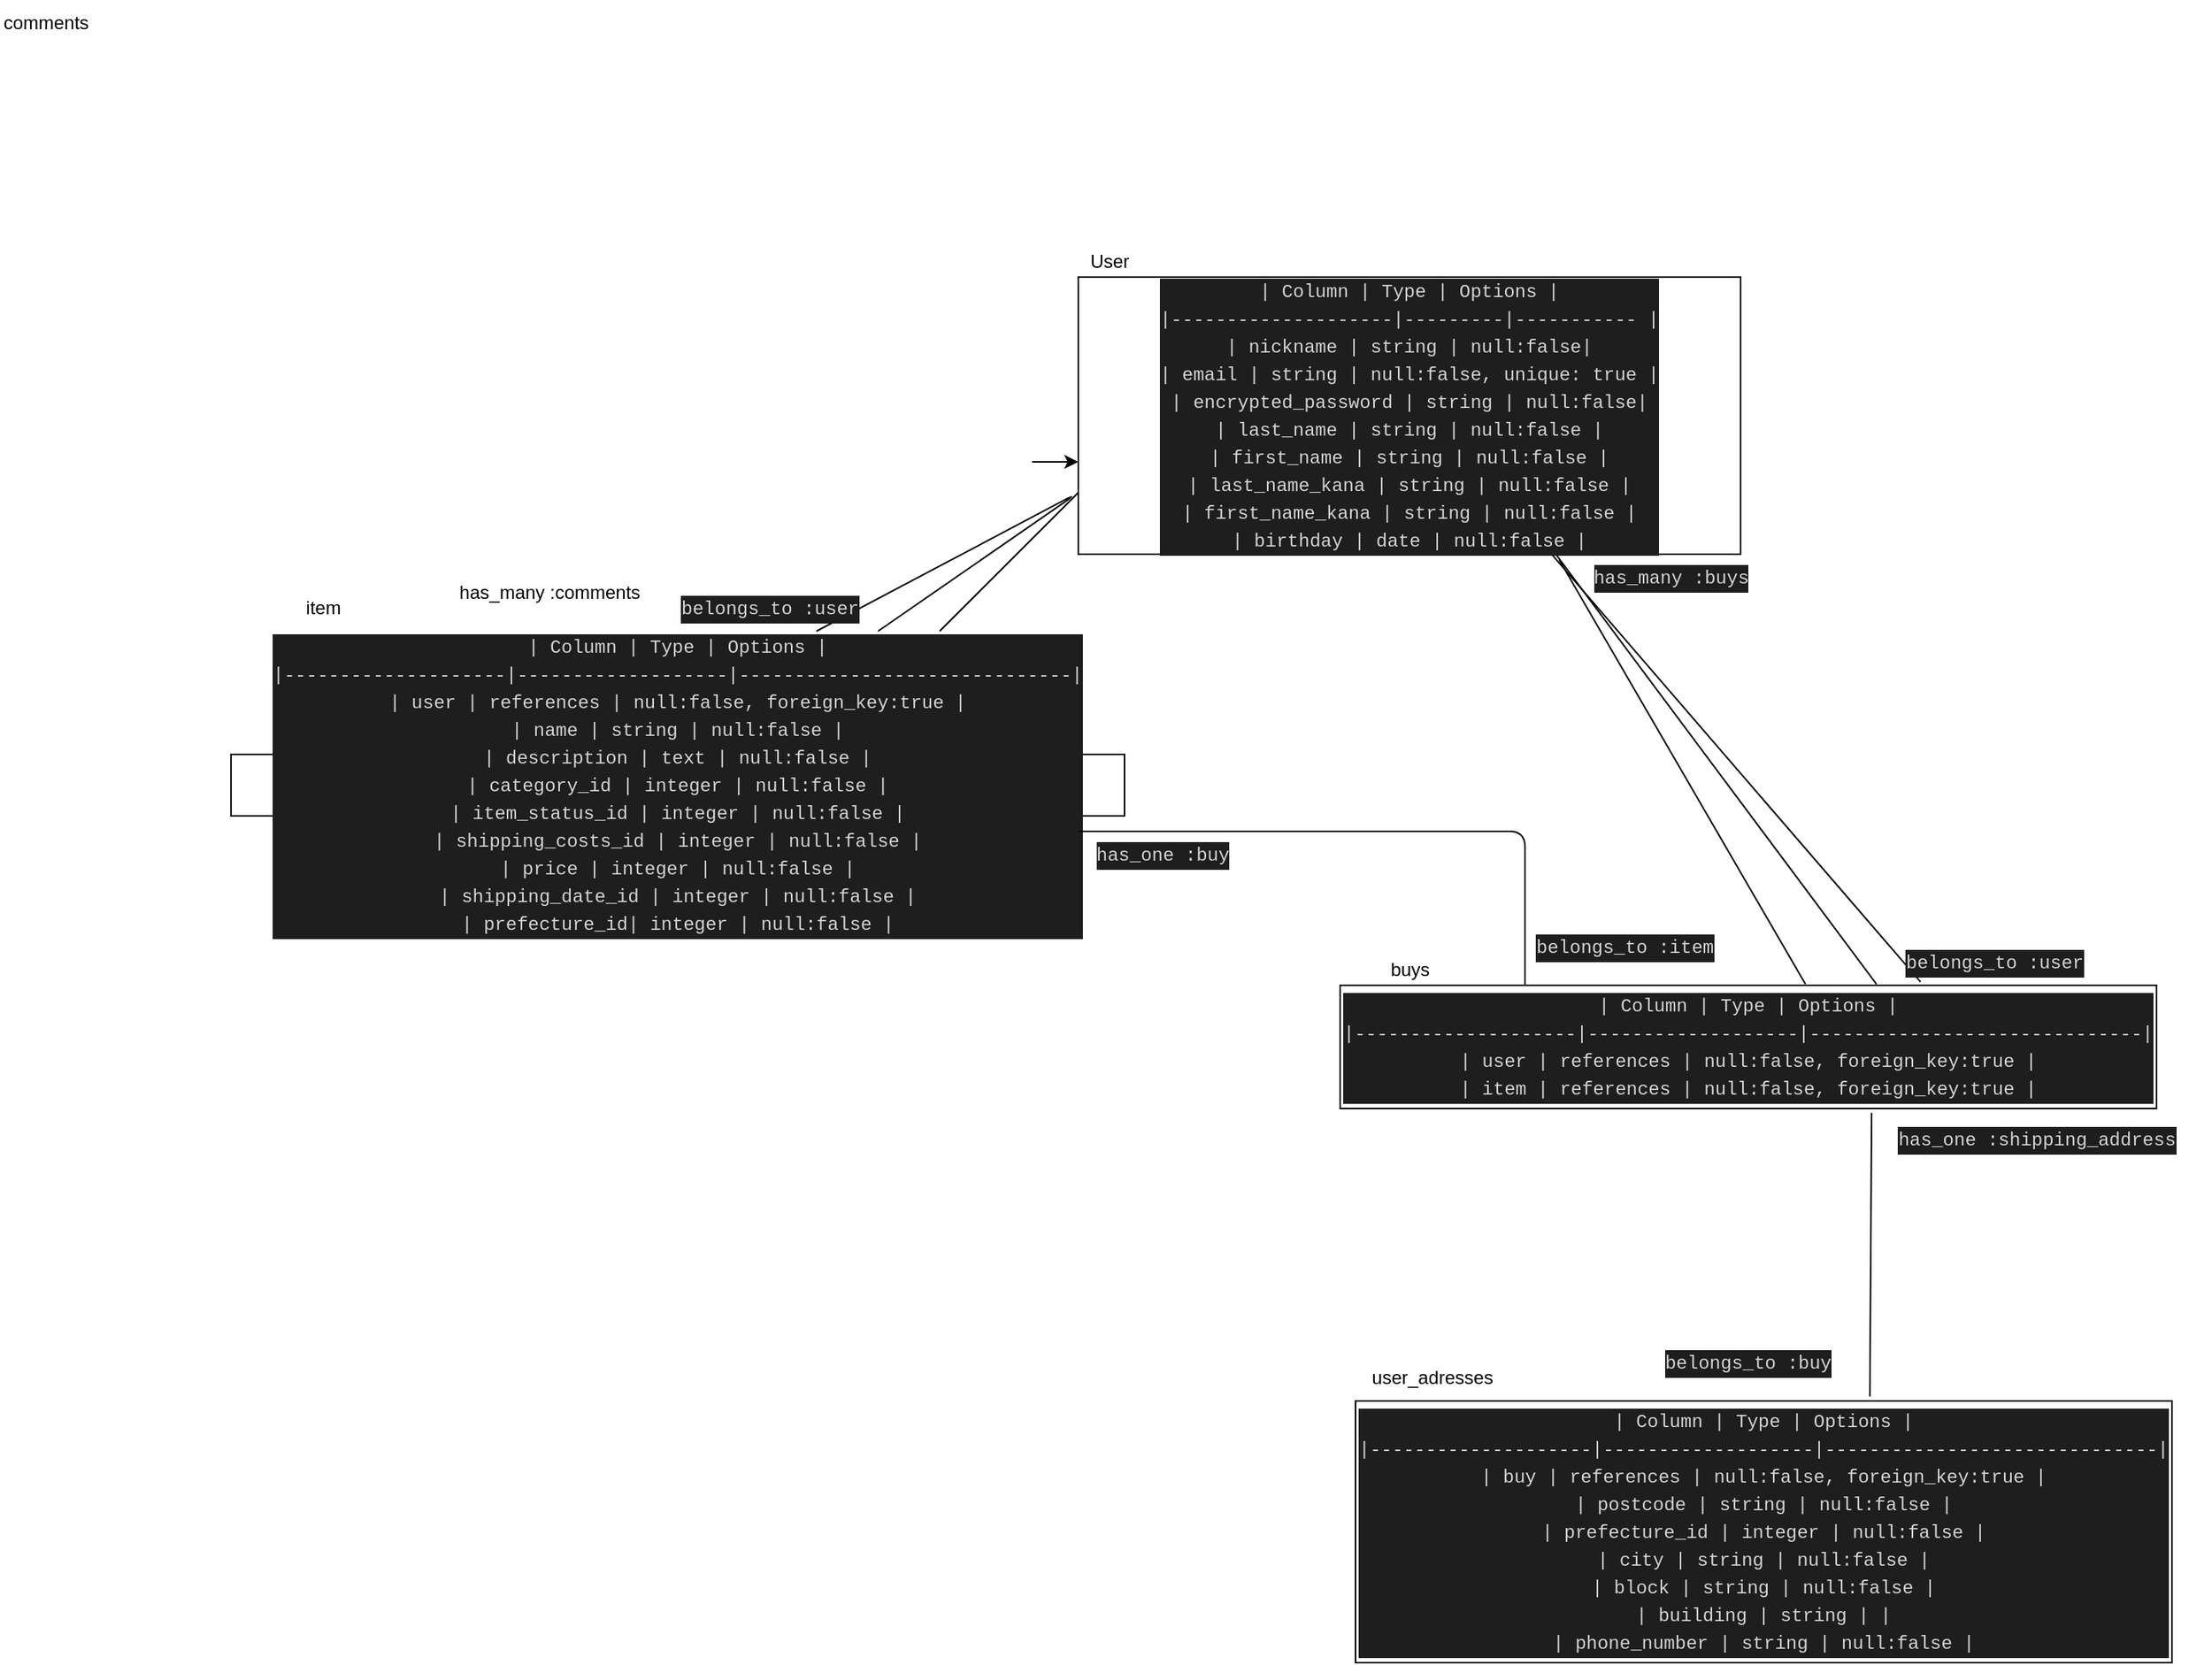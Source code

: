 <mxfile>
    <diagram id="c5Nug2X2vnmqiBtGOS78" name="ページ1">
        <mxGraphModel dx="2138" dy="1925" grid="1" gridSize="10" guides="1" tooltips="1" connect="1" arrows="1" fold="1" page="1" pageScale="1" pageWidth="827" pageHeight="1169" math="0" shadow="0">
            <root>
                <mxCell id="0"/>
                <mxCell id="1" parent="0"/>
                <mxCell id="3" value="User" style="text;html=1;align=center;verticalAlign=middle;resizable=0;points=[];autosize=1;strokeColor=none;fillColor=none;" vertex="1" parent="1">
                    <mxGeometry y="20" width="40" height="20" as="geometry"/>
                </mxCell>
                <mxCell id="4" value="&lt;div style=&quot;color: rgb(212 , 212 , 212) ; background-color: rgb(30 , 30 , 30) ; font-family: &amp;#34;menlo&amp;#34; , &amp;#34;monaco&amp;#34; , &amp;#34;courier new&amp;#34; , monospace ; font-weight: normal ; font-size: 12px ; line-height: 18px&quot;&gt;&lt;div&gt;&lt;span style=&quot;color: #d4d4d4&quot;&gt;| Column             | Type    | Options    |&lt;/span&gt;&lt;/div&gt;&lt;div&gt;&lt;span style=&quot;color: #d4d4d4&quot;&gt;|--------------------|---------|----------- |&lt;/span&gt;&lt;/div&gt;&lt;div&gt;&lt;span style=&quot;color: #d4d4d4&quot;&gt;| nickname           | string  | null:false|&lt;/span&gt;&lt;/div&gt;&lt;div&gt;&lt;span style=&quot;color: #d4d4d4&quot;&gt;| email              | string  | null:false, unique: true |&lt;/span&gt;&lt;/div&gt;&lt;div&gt;&lt;span style=&quot;color: #d4d4d4&quot;&gt;| encrypted_password | string  | null:false|&lt;/span&gt;&lt;/div&gt;&lt;div&gt;&lt;span style=&quot;color: #d4d4d4&quot;&gt;| last_name          | string  | null:false |&lt;/span&gt;&lt;/div&gt;&lt;div&gt;&lt;span style=&quot;color: #d4d4d4&quot;&gt;| first_name         | string  | null:false |&lt;/span&gt;&lt;/div&gt;&lt;div&gt;&lt;span style=&quot;color: #d4d4d4&quot;&gt;| last_name_kana     | string  | null:false |&lt;/span&gt;&lt;/div&gt;&lt;div&gt;&lt;span style=&quot;color: #d4d4d4&quot;&gt;| first_name_kana    | string  | null:false |&lt;/span&gt;&lt;/div&gt;&lt;div&gt;&lt;span style=&quot;color: #d4d4d4&quot;&gt;| birthday           | date    | null:false |&lt;/span&gt;&lt;/div&gt;&lt;/div&gt;" style="rounded=0;whiteSpace=wrap;html=1;" vertex="1" parent="1">
                    <mxGeometry y="40" width="430" height="180" as="geometry"/>
                </mxCell>
                <mxCell id="5" value="&lt;div style=&quot;color: rgb(212 , 212 , 212) ; background-color: rgb(30 , 30 , 30) ; font-family: &amp;#34;menlo&amp;#34; , &amp;#34;monaco&amp;#34; , &amp;#34;courier new&amp;#34; , monospace ; line-height: 18px&quot;&gt;&lt;div&gt;| Column             | Type              | Options                      |&lt;/div&gt;&lt;div&gt;|--------------------|-------------------|------------------------------|&lt;/div&gt;&lt;div&gt;| user               | references        | null:false, foreign_key:true |&lt;/div&gt;&lt;div&gt;| name               | string            | null:false                   |&lt;/div&gt;&lt;div&gt;| description        | text              | null:false                   |&lt;/div&gt;&lt;div&gt;| category_id        | integer           | null:false                   |&lt;/div&gt;&lt;div&gt;| item_status_id     | integer           | null:false                   |&lt;/div&gt;&lt;div&gt;| shipping_costs_id  | integer           | null:false                   |&lt;/div&gt;&lt;div&gt;| price              | integer           | null:false                   |&lt;/div&gt;&lt;div&gt;| shipping_date_id   | integer           | null:false                   |&lt;/div&gt;&lt;div&gt;| prefecture_id| integer           | null:false                   |&lt;/div&gt;&lt;/div&gt;" style="rounded=0;whiteSpace=wrap;html=1;" vertex="1" parent="1">
                    <mxGeometry x="-550" y="350" width="580" height="40" as="geometry"/>
                </mxCell>
                <mxCell id="7" value="item" style="text;html=1;strokeColor=none;fillColor=none;align=center;verticalAlign=middle;whiteSpace=wrap;rounded=0;" vertex="1" parent="1">
                    <mxGeometry x="-520" y="240" width="60" height="30" as="geometry"/>
                </mxCell>
                <mxCell id="8" value="" style="endArrow=none;html=1;" edge="1" parent="1">
                    <mxGeometry width="50" height="50" relative="1" as="geometry">
                        <mxPoint x="-170" y="270" as="sourcePoint"/>
                        <mxPoint x="-130" y="270" as="targetPoint"/>
                        <Array as="points">
                            <mxPoint y="180"/>
                        </Array>
                    </mxGeometry>
                </mxCell>
                <mxCell id="9" value="" style="endArrow=none;html=1;" edge="1" parent="1">
                    <mxGeometry width="50" height="50" relative="1" as="geometry">
                        <mxPoint x="-90" y="270" as="sourcePoint"/>
                        <mxPoint y="180" as="targetPoint"/>
                        <Array as="points"/>
                    </mxGeometry>
                </mxCell>
                <mxCell id="13" value="" style="endArrow=none;html=1;" edge="1" parent="1">
                    <mxGeometry width="50" height="50" relative="1" as="geometry">
                        <mxPoint x="-480" y="230" as="sourcePoint"/>
                        <mxPoint x="-480" y="230" as="targetPoint"/>
                    </mxGeometry>
                </mxCell>
                <mxCell id="23" value="&lt;div style=&quot;color: rgb(212 , 212 , 212) ; background-color: rgb(30 , 30 , 30) ; font-family: &amp;#34;menlo&amp;#34; , &amp;#34;monaco&amp;#34; , &amp;#34;courier new&amp;#34; , monospace ; line-height: 18px&quot;&gt;&lt;div&gt;| Column             | Type              | Options                      |&lt;/div&gt;&lt;div&gt;|--------------------|-------------------|------------------------------|&lt;/div&gt;&lt;div&gt;| user               | references        | null:false, foreign_key:true |&lt;/div&gt;&lt;div&gt;| item               | references        | null:false, foreign_key:true |&lt;/div&gt;&lt;/div&gt;" style="rounded=0;whiteSpace=wrap;html=1;" vertex="1" parent="1">
                    <mxGeometry x="170" y="500" width="530" height="80" as="geometry"/>
                </mxCell>
                <mxCell id="24" value="" style="endArrow=none;html=1;entryX=0.716;entryY=1.004;entryDx=0;entryDy=0;entryPerimeter=0;exitX=0.711;exitY=-0.027;exitDx=0;exitDy=0;exitPerimeter=0;" edge="1" parent="1" source="23" target="4">
                    <mxGeometry width="50" height="50" relative="1" as="geometry">
                        <mxPoint x="540" y="490" as="sourcePoint"/>
                        <mxPoint x="340" y="450" as="targetPoint"/>
                    </mxGeometry>
                </mxCell>
                <mxCell id="25" value="" style="endArrow=none;html=1;exitX=0.657;exitY=-0.009;exitDx=0;exitDy=0;exitPerimeter=0;" edge="1" parent="1" source="23">
                    <mxGeometry width="50" height="50" relative="1" as="geometry">
                        <mxPoint x="290" y="500" as="sourcePoint"/>
                        <mxPoint x="310" y="220" as="targetPoint"/>
                    </mxGeometry>
                </mxCell>
                <mxCell id="26" value="" style="endArrow=none;html=1;entryX=0.726;entryY=1.02;entryDx=0;entryDy=0;entryPerimeter=0;exitX=0.57;exitY=-0.009;exitDx=0;exitDy=0;exitPerimeter=0;" edge="1" parent="1" source="23" target="4">
                    <mxGeometry width="50" height="50" relative="1" as="geometry">
                        <mxPoint x="290" y="500" as="sourcePoint"/>
                        <mxPoint x="340" y="450" as="targetPoint"/>
                    </mxGeometry>
                </mxCell>
                <mxCell id="27" value="" style="endArrow=none;html=1;" edge="1" parent="1">
                    <mxGeometry width="50" height="50" relative="1" as="geometry">
                        <mxPoint x="290" y="500" as="sourcePoint"/>
                        <mxPoint y="400" as="targetPoint"/>
                        <Array as="points">
                            <mxPoint x="290" y="400"/>
                        </Array>
                    </mxGeometry>
                </mxCell>
                <mxCell id="28" value="&lt;div style=&quot;color: rgb(212 , 212 , 212) ; background-color: rgb(30 , 30 , 30) ; font-family: &amp;#34;menlo&amp;#34; , &amp;#34;monaco&amp;#34; , &amp;#34;courier new&amp;#34; , monospace ; line-height: 18px&quot;&gt;&lt;div&gt;| Column             | Type              | Options                      |&lt;/div&gt;&lt;div&gt;|--------------------|-------------------|------------------------------|&lt;/div&gt;&lt;div&gt;| buy                | references        | null:false, foreign_key:true |&lt;/div&gt;&lt;div&gt;| postcode           | string            | null:false                   |&lt;/div&gt;&lt;div&gt;| prefecture_id      | integer           | null:false                   |&lt;/div&gt;&lt;div&gt;| city               | string            | null:false                   |&lt;/div&gt;&lt;div&gt;| block              | string            | null:false                   |&lt;/div&gt;&lt;div&gt;| building           | string            |                              |&lt;/div&gt;&lt;div&gt;| phone_number       | string            | null:false                   |&lt;/div&gt;&lt;/div&gt;" style="rounded=0;whiteSpace=wrap;html=1;" vertex="1" parent="1">
                    <mxGeometry x="180" y="770" width="530" height="170" as="geometry"/>
                </mxCell>
                <mxCell id="30" value="buys" style="text;html=1;align=center;verticalAlign=middle;resizable=0;points=[];autosize=1;strokeColor=none;fillColor=none;strokeWidth=5;" vertex="1" parent="1">
                    <mxGeometry x="195" y="480" width="40" height="20" as="geometry"/>
                </mxCell>
                <mxCell id="31" value="user_adresses" style="text;html=1;strokeColor=none;fillColor=none;align=center;verticalAlign=middle;whiteSpace=wrap;rounded=0;" vertex="1" parent="1">
                    <mxGeometry x="200" y="740" width="60" height="30" as="geometry"/>
                </mxCell>
                <mxCell id="32" value="" style="endArrow=none;html=1;entryX=0.651;entryY=1.036;entryDx=0;entryDy=0;entryPerimeter=0;exitX=0.63;exitY=-0.017;exitDx=0;exitDy=0;exitPerimeter=0;" edge="1" parent="1" source="28" target="23">
                    <mxGeometry width="50" height="50" relative="1" as="geometry">
                        <mxPoint x="515" y="760" as="sourcePoint"/>
                        <mxPoint x="130" y="690" as="targetPoint"/>
                    </mxGeometry>
                </mxCell>
                <mxCell id="34" value="comments" style="text;html=1;strokeColor=none;fillColor=none;align=center;verticalAlign=middle;whiteSpace=wrap;rounded=0;" vertex="1" parent="1">
                    <mxGeometry x="-700" y="-140" width="60" height="30" as="geometry"/>
                </mxCell>
                <mxCell id="35" value="&lt;div style=&quot;color: rgb(212 , 212 , 212) ; background-color: rgb(30 , 30 , 30) ; font-family: &amp;#34;menlo&amp;#34; , &amp;#34;monaco&amp;#34; , &amp;#34;courier new&amp;#34; , monospace ; line-height: 18px&quot;&gt;has_many :buys&lt;/div&gt;" style="text;html=1;strokeColor=none;fillColor=none;align=center;verticalAlign=middle;whiteSpace=wrap;rounded=0;" vertex="1" parent="1">
                    <mxGeometry x="320" y="220" width="130" height="30" as="geometry"/>
                </mxCell>
                <mxCell id="36" style="edgeStyle=none;html=1;exitX=0.75;exitY=0;exitDx=0;exitDy=0;entryX=1;entryY=0;entryDx=0;entryDy=0;" edge="1" parent="1">
                    <mxGeometry relative="1" as="geometry">
                        <mxPoint x="-30" y="160" as="sourcePoint"/>
                        <mxPoint y="160" as="targetPoint"/>
                    </mxGeometry>
                </mxCell>
                <mxCell id="38" value="&lt;div style=&quot;color: rgb(212 , 212 , 212) ; background-color: rgb(30 , 30 , 30) ; font-family: &amp;#34;menlo&amp;#34; , &amp;#34;monaco&amp;#34; , &amp;#34;courier new&amp;#34; , monospace ; line-height: 18px&quot;&gt;belongs_to :user&lt;/div&gt;" style="text;html=1;strokeColor=none;fillColor=none;align=center;verticalAlign=middle;whiteSpace=wrap;rounded=0;" vertex="1" parent="1">
                    <mxGeometry x="530" y="470" width="130" height="30" as="geometry"/>
                </mxCell>
                <mxCell id="39" value="&lt;div style=&quot;color: rgb(212 , 212 , 212) ; background-color: rgb(30 , 30 , 30) ; font-family: &amp;#34;menlo&amp;#34; , &amp;#34;monaco&amp;#34; , &amp;#34;courier new&amp;#34; , monospace ; line-height: 18px&quot;&gt;belongs_to :item&lt;/div&gt;" style="text;html=1;strokeColor=none;fillColor=none;align=center;verticalAlign=middle;whiteSpace=wrap;rounded=0;" vertex="1" parent="1">
                    <mxGeometry x="280" y="460" width="150" height="30" as="geometry"/>
                </mxCell>
                <mxCell id="40" value="&lt;div style=&quot;color: rgb(212 , 212 , 212) ; background-color: rgb(30 , 30 , 30) ; font-family: &amp;#34;menlo&amp;#34; , &amp;#34;monaco&amp;#34; , &amp;#34;courier new&amp;#34; , monospace ; line-height: 18px&quot;&gt;has_one :shipping_address&lt;/div&gt;" style="text;html=1;strokeColor=none;fillColor=none;align=center;verticalAlign=middle;whiteSpace=wrap;rounded=0;" vertex="1" parent="1">
                    <mxGeometry x="510" y="585" width="225" height="30" as="geometry"/>
                </mxCell>
                <mxCell id="41" value="&lt;div style=&quot;color: rgb(212 , 212 , 212) ; background-color: rgb(30 , 30 , 30) ; font-family: &amp;#34;menlo&amp;#34; , &amp;#34;monaco&amp;#34; , &amp;#34;courier new&amp;#34; , monospace ; line-height: 18px&quot;&gt;belongs_to :buy&lt;/div&gt;" style="text;html=1;strokeColor=none;fillColor=none;align=center;verticalAlign=middle;whiteSpace=wrap;rounded=0;" vertex="1" parent="1">
                    <mxGeometry x="360" y="730" width="150" height="30" as="geometry"/>
                </mxCell>
                <mxCell id="45" value="&lt;div style=&quot;color: rgb(212 , 212 , 212) ; background-color: rgb(30 , 30 , 30) ; font-family: &amp;#34;menlo&amp;#34; , &amp;#34;monaco&amp;#34; , &amp;#34;courier new&amp;#34; , monospace ; line-height: 18px&quot;&gt;belongs_to :user&lt;/div&gt;" style="text;html=1;strokeColor=none;fillColor=none;align=center;verticalAlign=middle;whiteSpace=wrap;rounded=0;" vertex="1" parent="1">
                    <mxGeometry x="-270" y="240" width="140" height="30" as="geometry"/>
                </mxCell>
                <mxCell id="46" value="has_many :comments" style="text;html=1;strokeColor=none;fillColor=none;align=center;verticalAlign=middle;whiteSpace=wrap;rounded=0;" vertex="1" parent="1">
                    <mxGeometry x="-413" y="230" width="140" height="30" as="geometry"/>
                </mxCell>
                <mxCell id="47" value="&lt;div style=&quot;color: rgb(212 , 212 , 212) ; background-color: rgb(30 , 30 , 30) ; font-family: &amp;#34;menlo&amp;#34; , &amp;#34;monaco&amp;#34; , &amp;#34;courier new&amp;#34; , monospace ; line-height: 18px&quot;&gt;has_one :buy&lt;/div&gt;" style="text;html=1;strokeColor=none;fillColor=none;align=center;verticalAlign=middle;whiteSpace=wrap;rounded=0;" vertex="1" parent="1">
                    <mxGeometry x="-10" y="400" width="130" height="30" as="geometry"/>
                </mxCell>
            </root>
        </mxGraphModel>
    </diagram>
</mxfile>